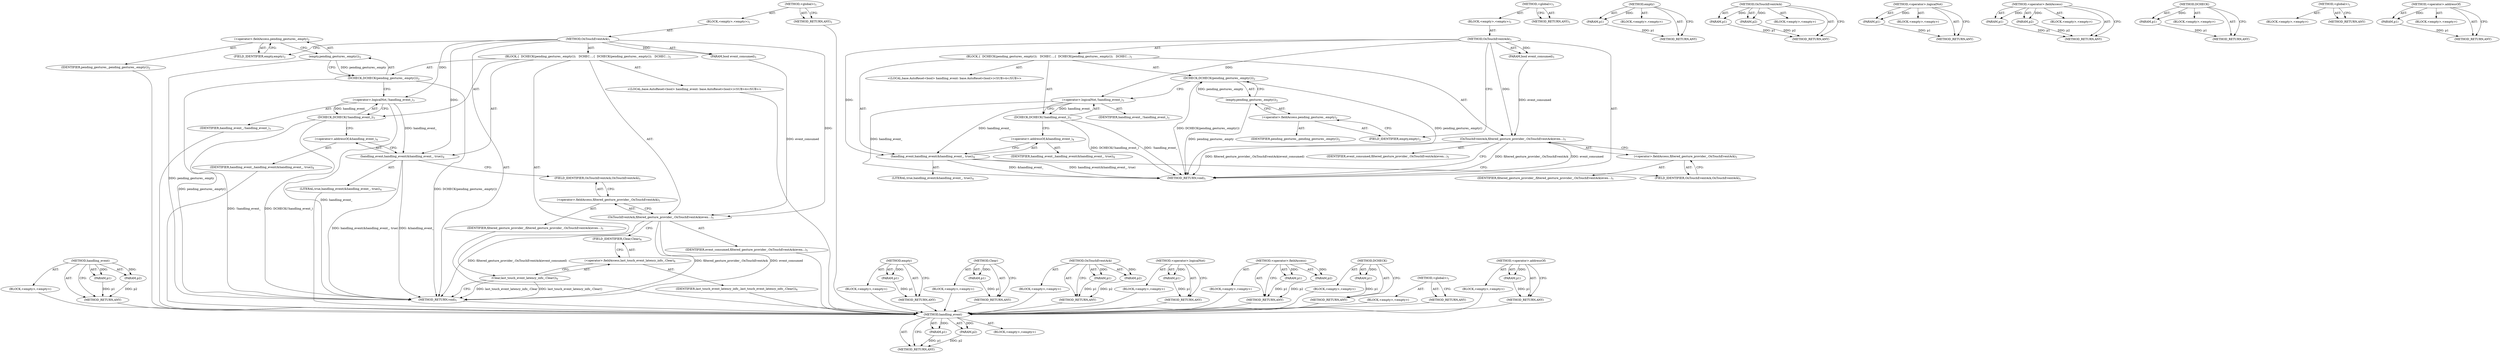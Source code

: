 digraph "&lt;operator&gt;.addressOf" {
vulnerable_65 [label=<(METHOD,handling_event)>];
vulnerable_66 [label=<(PARAM,p1)>];
vulnerable_67 [label=<(PARAM,p2)>];
vulnerable_68 [label=<(BLOCK,&lt;empty&gt;,&lt;empty&gt;)>];
vulnerable_69 [label=<(METHOD_RETURN,ANY)>];
vulnerable_6 [label=<(METHOD,&lt;global&gt;)<SUB>1</SUB>>];
vulnerable_7 [label=<(BLOCK,&lt;empty&gt;,&lt;empty&gt;)<SUB>1</SUB>>];
vulnerable_8 [label=<(METHOD,OnTouchEventAck)<SUB>1</SUB>>];
vulnerable_9 [label=<(PARAM,bool event_consumed)<SUB>1</SUB>>];
vulnerable_10 [label=<(BLOCK,{
  DCHECK(pending_gestures_.empty());
   DCHEC...,{
  DCHECK(pending_gestures_.empty());
   DCHEC...)<SUB>1</SUB>>];
vulnerable_11 [label=<(DCHECK,DCHECK(pending_gestures_.empty()))<SUB>2</SUB>>];
vulnerable_12 [label=<(empty,pending_gestures_.empty())<SUB>2</SUB>>];
vulnerable_13 [label=<(&lt;operator&gt;.fieldAccess,pending_gestures_.empty)<SUB>2</SUB>>];
vulnerable_14 [label=<(IDENTIFIER,pending_gestures_,pending_gestures_.empty())<SUB>2</SUB>>];
vulnerable_15 [label=<(FIELD_IDENTIFIER,empty,empty)<SUB>2</SUB>>];
vulnerable_16 [label=<(DCHECK,DCHECK(!handling_event_))<SUB>3</SUB>>];
vulnerable_17 [label=<(&lt;operator&gt;.logicalNot,!handling_event_)<SUB>3</SUB>>];
vulnerable_18 [label=<(IDENTIFIER,handling_event_,!handling_event_)<SUB>3</SUB>>];
vulnerable_19 [label="<(LOCAL,base.AutoReset&lt;bool&gt; handling_event: base.AutoReset&lt;bool&gt;)<SUB>4</SUB>>"];
vulnerable_20 [label=<(handling_event,handling_event(&amp;handling_event_, true))<SUB>4</SUB>>];
vulnerable_21 [label=<(&lt;operator&gt;.addressOf,&amp;handling_event_)<SUB>4</SUB>>];
vulnerable_22 [label=<(IDENTIFIER,handling_event_,handling_event(&amp;handling_event_, true))<SUB>4</SUB>>];
vulnerable_23 [label=<(LITERAL,true,handling_event(&amp;handling_event_, true))<SUB>4</SUB>>];
vulnerable_24 [label=<(OnTouchEventAck,filtered_gesture_provider_.OnTouchEventAck(even...)<SUB>5</SUB>>];
vulnerable_25 [label=<(&lt;operator&gt;.fieldAccess,filtered_gesture_provider_.OnTouchEventAck)<SUB>5</SUB>>];
vulnerable_26 [label=<(IDENTIFIER,filtered_gesture_provider_,filtered_gesture_provider_.OnTouchEventAck(even...)<SUB>5</SUB>>];
vulnerable_27 [label=<(FIELD_IDENTIFIER,OnTouchEventAck,OnTouchEventAck)<SUB>5</SUB>>];
vulnerable_28 [label=<(IDENTIFIER,event_consumed,filtered_gesture_provider_.OnTouchEventAck(even...)<SUB>5</SUB>>];
vulnerable_29 [label=<(METHOD_RETURN,void)<SUB>1</SUB>>];
vulnerable_31 [label=<(METHOD_RETURN,ANY)<SUB>1</SUB>>];
vulnerable_52 [label=<(METHOD,empty)>];
vulnerable_53 [label=<(PARAM,p1)>];
vulnerable_54 [label=<(BLOCK,&lt;empty&gt;,&lt;empty&gt;)>];
vulnerable_55 [label=<(METHOD_RETURN,ANY)>];
vulnerable_74 [label=<(METHOD,OnTouchEventAck)>];
vulnerable_75 [label=<(PARAM,p1)>];
vulnerable_76 [label=<(PARAM,p2)>];
vulnerable_77 [label=<(BLOCK,&lt;empty&gt;,&lt;empty&gt;)>];
vulnerable_78 [label=<(METHOD_RETURN,ANY)>];
vulnerable_61 [label=<(METHOD,&lt;operator&gt;.logicalNot)>];
vulnerable_62 [label=<(PARAM,p1)>];
vulnerable_63 [label=<(BLOCK,&lt;empty&gt;,&lt;empty&gt;)>];
vulnerable_64 [label=<(METHOD_RETURN,ANY)>];
vulnerable_56 [label=<(METHOD,&lt;operator&gt;.fieldAccess)>];
vulnerable_57 [label=<(PARAM,p1)>];
vulnerable_58 [label=<(PARAM,p2)>];
vulnerable_59 [label=<(BLOCK,&lt;empty&gt;,&lt;empty&gt;)>];
vulnerable_60 [label=<(METHOD_RETURN,ANY)>];
vulnerable_48 [label=<(METHOD,DCHECK)>];
vulnerable_49 [label=<(PARAM,p1)>];
vulnerable_50 [label=<(BLOCK,&lt;empty&gt;,&lt;empty&gt;)>];
vulnerable_51 [label=<(METHOD_RETURN,ANY)>];
vulnerable_42 [label=<(METHOD,&lt;global&gt;)<SUB>1</SUB>>];
vulnerable_43 [label=<(BLOCK,&lt;empty&gt;,&lt;empty&gt;)>];
vulnerable_44 [label=<(METHOD_RETURN,ANY)>];
vulnerable_70 [label=<(METHOD,&lt;operator&gt;.addressOf)>];
vulnerable_71 [label=<(PARAM,p1)>];
vulnerable_72 [label=<(BLOCK,&lt;empty&gt;,&lt;empty&gt;)>];
vulnerable_73 [label=<(METHOD_RETURN,ANY)>];
fixed_69 [label=<(METHOD,handling_event)>];
fixed_70 [label=<(PARAM,p1)>];
fixed_71 [label=<(PARAM,p2)>];
fixed_72 [label=<(BLOCK,&lt;empty&gt;,&lt;empty&gt;)>];
fixed_73 [label=<(METHOD_RETURN,ANY)>];
fixed_6 [label=<(METHOD,&lt;global&gt;)<SUB>1</SUB>>];
fixed_7 [label=<(BLOCK,&lt;empty&gt;,&lt;empty&gt;)<SUB>1</SUB>>];
fixed_8 [label=<(METHOD,OnTouchEventAck)<SUB>1</SUB>>];
fixed_9 [label=<(PARAM,bool event_consumed)<SUB>1</SUB>>];
fixed_10 [label=<(BLOCK,{
  DCHECK(pending_gestures_.empty());
   DCHEC...,{
  DCHECK(pending_gestures_.empty());
   DCHEC...)<SUB>1</SUB>>];
fixed_11 [label=<(DCHECK,DCHECK(pending_gestures_.empty()))<SUB>2</SUB>>];
fixed_12 [label=<(empty,pending_gestures_.empty())<SUB>2</SUB>>];
fixed_13 [label=<(&lt;operator&gt;.fieldAccess,pending_gestures_.empty)<SUB>2</SUB>>];
fixed_14 [label=<(IDENTIFIER,pending_gestures_,pending_gestures_.empty())<SUB>2</SUB>>];
fixed_15 [label=<(FIELD_IDENTIFIER,empty,empty)<SUB>2</SUB>>];
fixed_16 [label=<(DCHECK,DCHECK(!handling_event_))<SUB>3</SUB>>];
fixed_17 [label=<(&lt;operator&gt;.logicalNot,!handling_event_)<SUB>3</SUB>>];
fixed_18 [label=<(IDENTIFIER,handling_event_,!handling_event_)<SUB>3</SUB>>];
fixed_19 [label="<(LOCAL,base.AutoReset&lt;bool&gt; handling_event: base.AutoReset&lt;bool&gt;)<SUB>4</SUB>>"];
fixed_20 [label=<(handling_event,handling_event(&amp;handling_event_, true))<SUB>4</SUB>>];
fixed_21 [label=<(&lt;operator&gt;.addressOf,&amp;handling_event_)<SUB>4</SUB>>];
fixed_22 [label=<(IDENTIFIER,handling_event_,handling_event(&amp;handling_event_, true))<SUB>4</SUB>>];
fixed_23 [label=<(LITERAL,true,handling_event(&amp;handling_event_, true))<SUB>4</SUB>>];
fixed_24 [label=<(OnTouchEventAck,filtered_gesture_provider_.OnTouchEventAck(even...)<SUB>5</SUB>>];
fixed_25 [label=<(&lt;operator&gt;.fieldAccess,filtered_gesture_provider_.OnTouchEventAck)<SUB>5</SUB>>];
fixed_26 [label=<(IDENTIFIER,filtered_gesture_provider_,filtered_gesture_provider_.OnTouchEventAck(even...)<SUB>5</SUB>>];
fixed_27 [label=<(FIELD_IDENTIFIER,OnTouchEventAck,OnTouchEventAck)<SUB>5</SUB>>];
fixed_28 [label=<(IDENTIFIER,event_consumed,filtered_gesture_provider_.OnTouchEventAck(even...)<SUB>5</SUB>>];
fixed_29 [label=<(Clear,last_touch_event_latency_info_.Clear())<SUB>6</SUB>>];
fixed_30 [label=<(&lt;operator&gt;.fieldAccess,last_touch_event_latency_info_.Clear)<SUB>6</SUB>>];
fixed_31 [label=<(IDENTIFIER,last_touch_event_latency_info_,last_touch_event_latency_info_.Clear())<SUB>6</SUB>>];
fixed_32 [label=<(FIELD_IDENTIFIER,Clear,Clear)<SUB>6</SUB>>];
fixed_33 [label=<(METHOD_RETURN,void)<SUB>1</SUB>>];
fixed_35 [label=<(METHOD_RETURN,ANY)<SUB>1</SUB>>];
fixed_56 [label=<(METHOD,empty)>];
fixed_57 [label=<(PARAM,p1)>];
fixed_58 [label=<(BLOCK,&lt;empty&gt;,&lt;empty&gt;)>];
fixed_59 [label=<(METHOD_RETURN,ANY)>];
fixed_83 [label=<(METHOD,Clear)>];
fixed_84 [label=<(PARAM,p1)>];
fixed_85 [label=<(BLOCK,&lt;empty&gt;,&lt;empty&gt;)>];
fixed_86 [label=<(METHOD_RETURN,ANY)>];
fixed_78 [label=<(METHOD,OnTouchEventAck)>];
fixed_79 [label=<(PARAM,p1)>];
fixed_80 [label=<(PARAM,p2)>];
fixed_81 [label=<(BLOCK,&lt;empty&gt;,&lt;empty&gt;)>];
fixed_82 [label=<(METHOD_RETURN,ANY)>];
fixed_65 [label=<(METHOD,&lt;operator&gt;.logicalNot)>];
fixed_66 [label=<(PARAM,p1)>];
fixed_67 [label=<(BLOCK,&lt;empty&gt;,&lt;empty&gt;)>];
fixed_68 [label=<(METHOD_RETURN,ANY)>];
fixed_60 [label=<(METHOD,&lt;operator&gt;.fieldAccess)>];
fixed_61 [label=<(PARAM,p1)>];
fixed_62 [label=<(PARAM,p2)>];
fixed_63 [label=<(BLOCK,&lt;empty&gt;,&lt;empty&gt;)>];
fixed_64 [label=<(METHOD_RETURN,ANY)>];
fixed_52 [label=<(METHOD,DCHECK)>];
fixed_53 [label=<(PARAM,p1)>];
fixed_54 [label=<(BLOCK,&lt;empty&gt;,&lt;empty&gt;)>];
fixed_55 [label=<(METHOD_RETURN,ANY)>];
fixed_46 [label=<(METHOD,&lt;global&gt;)<SUB>1</SUB>>];
fixed_47 [label=<(BLOCK,&lt;empty&gt;,&lt;empty&gt;)>];
fixed_48 [label=<(METHOD_RETURN,ANY)>];
fixed_74 [label=<(METHOD,&lt;operator&gt;.addressOf)>];
fixed_75 [label=<(PARAM,p1)>];
fixed_76 [label=<(BLOCK,&lt;empty&gt;,&lt;empty&gt;)>];
fixed_77 [label=<(METHOD_RETURN,ANY)>];
vulnerable_65 -> vulnerable_66  [key=0, label="AST: "];
vulnerable_65 -> vulnerable_66  [key=1, label="DDG: "];
vulnerable_65 -> vulnerable_68  [key=0, label="AST: "];
vulnerable_65 -> vulnerable_67  [key=0, label="AST: "];
vulnerable_65 -> vulnerable_67  [key=1, label="DDG: "];
vulnerable_65 -> vulnerable_69  [key=0, label="AST: "];
vulnerable_65 -> vulnerable_69  [key=1, label="CFG: "];
vulnerable_66 -> vulnerable_69  [key=0, label="DDG: p1"];
vulnerable_67 -> vulnerable_69  [key=0, label="DDG: p2"];
vulnerable_6 -> vulnerable_7  [key=0, label="AST: "];
vulnerable_6 -> vulnerable_31  [key=0, label="AST: "];
vulnerable_6 -> vulnerable_31  [key=1, label="CFG: "];
vulnerable_7 -> vulnerable_8  [key=0, label="AST: "];
vulnerable_8 -> vulnerable_9  [key=0, label="AST: "];
vulnerable_8 -> vulnerable_9  [key=1, label="DDG: "];
vulnerable_8 -> vulnerable_10  [key=0, label="AST: "];
vulnerable_8 -> vulnerable_29  [key=0, label="AST: "];
vulnerable_8 -> vulnerable_15  [key=0, label="CFG: "];
vulnerable_8 -> vulnerable_20  [key=0, label="DDG: "];
vulnerable_8 -> vulnerable_24  [key=0, label="DDG: "];
vulnerable_8 -> vulnerable_17  [key=0, label="DDG: "];
vulnerable_9 -> vulnerable_24  [key=0, label="DDG: event_consumed"];
vulnerable_10 -> vulnerable_11  [key=0, label="AST: "];
vulnerable_10 -> vulnerable_16  [key=0, label="AST: "];
vulnerable_10 -> vulnerable_19  [key=0, label="AST: "];
vulnerable_10 -> vulnerable_20  [key=0, label="AST: "];
vulnerable_10 -> vulnerable_24  [key=0, label="AST: "];
vulnerable_11 -> vulnerable_12  [key=0, label="AST: "];
vulnerable_11 -> vulnerable_17  [key=0, label="CFG: "];
vulnerable_11 -> vulnerable_29  [key=0, label="DDG: pending_gestures_.empty()"];
vulnerable_11 -> vulnerable_29  [key=1, label="DDG: DCHECK(pending_gestures_.empty())"];
vulnerable_12 -> vulnerable_13  [key=0, label="AST: "];
vulnerable_12 -> vulnerable_11  [key=0, label="CFG: "];
vulnerable_12 -> vulnerable_11  [key=1, label="DDG: pending_gestures_.empty"];
vulnerable_12 -> vulnerable_29  [key=0, label="DDG: pending_gestures_.empty"];
vulnerable_13 -> vulnerable_14  [key=0, label="AST: "];
vulnerable_13 -> vulnerable_15  [key=0, label="AST: "];
vulnerable_13 -> vulnerable_12  [key=0, label="CFG: "];
vulnerable_15 -> vulnerable_13  [key=0, label="CFG: "];
vulnerable_16 -> vulnerable_17  [key=0, label="AST: "];
vulnerable_16 -> vulnerable_21  [key=0, label="CFG: "];
vulnerable_16 -> vulnerable_29  [key=0, label="DDG: !handling_event_"];
vulnerable_16 -> vulnerable_29  [key=1, label="DDG: DCHECK(!handling_event_)"];
vulnerable_17 -> vulnerable_18  [key=0, label="AST: "];
vulnerable_17 -> vulnerable_16  [key=0, label="CFG: "];
vulnerable_17 -> vulnerable_16  [key=1, label="DDG: handling_event_"];
vulnerable_17 -> vulnerable_29  [key=0, label="DDG: handling_event_"];
vulnerable_17 -> vulnerable_20  [key=0, label="DDG: handling_event_"];
vulnerable_20 -> vulnerable_21  [key=0, label="AST: "];
vulnerable_20 -> vulnerable_23  [key=0, label="AST: "];
vulnerable_20 -> vulnerable_27  [key=0, label="CFG: "];
vulnerable_20 -> vulnerable_29  [key=0, label="DDG: &amp;handling_event_"];
vulnerable_20 -> vulnerable_29  [key=1, label="DDG: handling_event(&amp;handling_event_, true)"];
vulnerable_21 -> vulnerable_22  [key=0, label="AST: "];
vulnerable_21 -> vulnerable_20  [key=0, label="CFG: "];
vulnerable_24 -> vulnerable_25  [key=0, label="AST: "];
vulnerable_24 -> vulnerable_28  [key=0, label="AST: "];
vulnerable_24 -> vulnerable_29  [key=0, label="CFG: "];
vulnerable_24 -> vulnerable_29  [key=1, label="DDG: filtered_gesture_provider_.OnTouchEventAck"];
vulnerable_24 -> vulnerable_29  [key=2, label="DDG: event_consumed"];
vulnerable_24 -> vulnerable_29  [key=3, label="DDG: filtered_gesture_provider_.OnTouchEventAck(event_consumed)"];
vulnerable_25 -> vulnerable_26  [key=0, label="AST: "];
vulnerable_25 -> vulnerable_27  [key=0, label="AST: "];
vulnerable_25 -> vulnerable_24  [key=0, label="CFG: "];
vulnerable_27 -> vulnerable_25  [key=0, label="CFG: "];
vulnerable_52 -> vulnerable_53  [key=0, label="AST: "];
vulnerable_52 -> vulnerable_53  [key=1, label="DDG: "];
vulnerable_52 -> vulnerable_54  [key=0, label="AST: "];
vulnerable_52 -> vulnerable_55  [key=0, label="AST: "];
vulnerable_52 -> vulnerable_55  [key=1, label="CFG: "];
vulnerable_53 -> vulnerable_55  [key=0, label="DDG: p1"];
vulnerable_74 -> vulnerable_75  [key=0, label="AST: "];
vulnerable_74 -> vulnerable_75  [key=1, label="DDG: "];
vulnerable_74 -> vulnerable_77  [key=0, label="AST: "];
vulnerable_74 -> vulnerable_76  [key=0, label="AST: "];
vulnerable_74 -> vulnerable_76  [key=1, label="DDG: "];
vulnerable_74 -> vulnerable_78  [key=0, label="AST: "];
vulnerable_74 -> vulnerable_78  [key=1, label="CFG: "];
vulnerable_75 -> vulnerable_78  [key=0, label="DDG: p1"];
vulnerable_76 -> vulnerable_78  [key=0, label="DDG: p2"];
vulnerable_61 -> vulnerable_62  [key=0, label="AST: "];
vulnerable_61 -> vulnerable_62  [key=1, label="DDG: "];
vulnerable_61 -> vulnerable_63  [key=0, label="AST: "];
vulnerable_61 -> vulnerable_64  [key=0, label="AST: "];
vulnerable_61 -> vulnerable_64  [key=1, label="CFG: "];
vulnerable_62 -> vulnerable_64  [key=0, label="DDG: p1"];
vulnerable_56 -> vulnerable_57  [key=0, label="AST: "];
vulnerable_56 -> vulnerable_57  [key=1, label="DDG: "];
vulnerable_56 -> vulnerable_59  [key=0, label="AST: "];
vulnerable_56 -> vulnerable_58  [key=0, label="AST: "];
vulnerable_56 -> vulnerable_58  [key=1, label="DDG: "];
vulnerable_56 -> vulnerable_60  [key=0, label="AST: "];
vulnerable_56 -> vulnerable_60  [key=1, label="CFG: "];
vulnerable_57 -> vulnerable_60  [key=0, label="DDG: p1"];
vulnerable_58 -> vulnerable_60  [key=0, label="DDG: p2"];
vulnerable_48 -> vulnerable_49  [key=0, label="AST: "];
vulnerable_48 -> vulnerable_49  [key=1, label="DDG: "];
vulnerable_48 -> vulnerable_50  [key=0, label="AST: "];
vulnerable_48 -> vulnerable_51  [key=0, label="AST: "];
vulnerable_48 -> vulnerable_51  [key=1, label="CFG: "];
vulnerable_49 -> vulnerable_51  [key=0, label="DDG: p1"];
vulnerable_42 -> vulnerable_43  [key=0, label="AST: "];
vulnerable_42 -> vulnerable_44  [key=0, label="AST: "];
vulnerable_42 -> vulnerable_44  [key=1, label="CFG: "];
vulnerable_70 -> vulnerable_71  [key=0, label="AST: "];
vulnerable_70 -> vulnerable_71  [key=1, label="DDG: "];
vulnerable_70 -> vulnerable_72  [key=0, label="AST: "];
vulnerable_70 -> vulnerable_73  [key=0, label="AST: "];
vulnerable_70 -> vulnerable_73  [key=1, label="CFG: "];
vulnerable_71 -> vulnerable_73  [key=0, label="DDG: p1"];
fixed_69 -> fixed_70  [key=0, label="AST: "];
fixed_69 -> fixed_70  [key=1, label="DDG: "];
fixed_69 -> fixed_72  [key=0, label="AST: "];
fixed_69 -> fixed_71  [key=0, label="AST: "];
fixed_69 -> fixed_71  [key=1, label="DDG: "];
fixed_69 -> fixed_73  [key=0, label="AST: "];
fixed_69 -> fixed_73  [key=1, label="CFG: "];
fixed_70 -> fixed_73  [key=0, label="DDG: p1"];
fixed_71 -> fixed_73  [key=0, label="DDG: p2"];
fixed_72 -> vulnerable_65  [key=0];
fixed_73 -> vulnerable_65  [key=0];
fixed_6 -> fixed_7  [key=0, label="AST: "];
fixed_6 -> fixed_35  [key=0, label="AST: "];
fixed_6 -> fixed_35  [key=1, label="CFG: "];
fixed_7 -> fixed_8  [key=0, label="AST: "];
fixed_8 -> fixed_9  [key=0, label="AST: "];
fixed_8 -> fixed_9  [key=1, label="DDG: "];
fixed_8 -> fixed_10  [key=0, label="AST: "];
fixed_8 -> fixed_33  [key=0, label="AST: "];
fixed_8 -> fixed_15  [key=0, label="CFG: "];
fixed_8 -> fixed_20  [key=0, label="DDG: "];
fixed_8 -> fixed_24  [key=0, label="DDG: "];
fixed_8 -> fixed_17  [key=0, label="DDG: "];
fixed_9 -> fixed_24  [key=0, label="DDG: event_consumed"];
fixed_10 -> fixed_11  [key=0, label="AST: "];
fixed_10 -> fixed_16  [key=0, label="AST: "];
fixed_10 -> fixed_19  [key=0, label="AST: "];
fixed_10 -> fixed_20  [key=0, label="AST: "];
fixed_10 -> fixed_24  [key=0, label="AST: "];
fixed_10 -> fixed_29  [key=0, label="AST: "];
fixed_11 -> fixed_12  [key=0, label="AST: "];
fixed_11 -> fixed_17  [key=0, label="CFG: "];
fixed_11 -> fixed_33  [key=0, label="DDG: pending_gestures_.empty()"];
fixed_11 -> fixed_33  [key=1, label="DDG: DCHECK(pending_gestures_.empty())"];
fixed_12 -> fixed_13  [key=0, label="AST: "];
fixed_12 -> fixed_11  [key=0, label="CFG: "];
fixed_12 -> fixed_11  [key=1, label="DDG: pending_gestures_.empty"];
fixed_12 -> fixed_33  [key=0, label="DDG: pending_gestures_.empty"];
fixed_13 -> fixed_14  [key=0, label="AST: "];
fixed_13 -> fixed_15  [key=0, label="AST: "];
fixed_13 -> fixed_12  [key=0, label="CFG: "];
fixed_14 -> vulnerable_65  [key=0];
fixed_15 -> fixed_13  [key=0, label="CFG: "];
fixed_16 -> fixed_17  [key=0, label="AST: "];
fixed_16 -> fixed_21  [key=0, label="CFG: "];
fixed_16 -> fixed_33  [key=0, label="DDG: !handling_event_"];
fixed_16 -> fixed_33  [key=1, label="DDG: DCHECK(!handling_event_)"];
fixed_17 -> fixed_18  [key=0, label="AST: "];
fixed_17 -> fixed_16  [key=0, label="CFG: "];
fixed_17 -> fixed_16  [key=1, label="DDG: handling_event_"];
fixed_17 -> fixed_33  [key=0, label="DDG: handling_event_"];
fixed_17 -> fixed_20  [key=0, label="DDG: handling_event_"];
fixed_18 -> vulnerable_65  [key=0];
fixed_19 -> vulnerable_65  [key=0];
fixed_20 -> fixed_21  [key=0, label="AST: "];
fixed_20 -> fixed_23  [key=0, label="AST: "];
fixed_20 -> fixed_27  [key=0, label="CFG: "];
fixed_20 -> fixed_33  [key=0, label="DDG: &amp;handling_event_"];
fixed_20 -> fixed_33  [key=1, label="DDG: handling_event(&amp;handling_event_, true)"];
fixed_21 -> fixed_22  [key=0, label="AST: "];
fixed_21 -> fixed_20  [key=0, label="CFG: "];
fixed_22 -> vulnerable_65  [key=0];
fixed_23 -> vulnerable_65  [key=0];
fixed_24 -> fixed_25  [key=0, label="AST: "];
fixed_24 -> fixed_28  [key=0, label="AST: "];
fixed_24 -> fixed_32  [key=0, label="CFG: "];
fixed_24 -> fixed_33  [key=0, label="DDG: filtered_gesture_provider_.OnTouchEventAck"];
fixed_24 -> fixed_33  [key=1, label="DDG: event_consumed"];
fixed_24 -> fixed_33  [key=2, label="DDG: filtered_gesture_provider_.OnTouchEventAck(event_consumed)"];
fixed_25 -> fixed_26  [key=0, label="AST: "];
fixed_25 -> fixed_27  [key=0, label="AST: "];
fixed_25 -> fixed_24  [key=0, label="CFG: "];
fixed_26 -> vulnerable_65  [key=0];
fixed_27 -> fixed_25  [key=0, label="CFG: "];
fixed_28 -> vulnerable_65  [key=0];
fixed_29 -> fixed_30  [key=0, label="AST: "];
fixed_29 -> fixed_33  [key=0, label="CFG: "];
fixed_29 -> fixed_33  [key=1, label="DDG: last_touch_event_latency_info_.Clear"];
fixed_29 -> fixed_33  [key=2, label="DDG: last_touch_event_latency_info_.Clear()"];
fixed_30 -> fixed_31  [key=0, label="AST: "];
fixed_30 -> fixed_32  [key=0, label="AST: "];
fixed_30 -> fixed_29  [key=0, label="CFG: "];
fixed_31 -> vulnerable_65  [key=0];
fixed_32 -> fixed_30  [key=0, label="CFG: "];
fixed_33 -> vulnerable_65  [key=0];
fixed_35 -> vulnerable_65  [key=0];
fixed_56 -> fixed_57  [key=0, label="AST: "];
fixed_56 -> fixed_57  [key=1, label="DDG: "];
fixed_56 -> fixed_58  [key=0, label="AST: "];
fixed_56 -> fixed_59  [key=0, label="AST: "];
fixed_56 -> fixed_59  [key=1, label="CFG: "];
fixed_57 -> fixed_59  [key=0, label="DDG: p1"];
fixed_58 -> vulnerable_65  [key=0];
fixed_59 -> vulnerable_65  [key=0];
fixed_83 -> fixed_84  [key=0, label="AST: "];
fixed_83 -> fixed_84  [key=1, label="DDG: "];
fixed_83 -> fixed_85  [key=0, label="AST: "];
fixed_83 -> fixed_86  [key=0, label="AST: "];
fixed_83 -> fixed_86  [key=1, label="CFG: "];
fixed_84 -> fixed_86  [key=0, label="DDG: p1"];
fixed_85 -> vulnerable_65  [key=0];
fixed_86 -> vulnerable_65  [key=0];
fixed_78 -> fixed_79  [key=0, label="AST: "];
fixed_78 -> fixed_79  [key=1, label="DDG: "];
fixed_78 -> fixed_81  [key=0, label="AST: "];
fixed_78 -> fixed_80  [key=0, label="AST: "];
fixed_78 -> fixed_80  [key=1, label="DDG: "];
fixed_78 -> fixed_82  [key=0, label="AST: "];
fixed_78 -> fixed_82  [key=1, label="CFG: "];
fixed_79 -> fixed_82  [key=0, label="DDG: p1"];
fixed_80 -> fixed_82  [key=0, label="DDG: p2"];
fixed_81 -> vulnerable_65  [key=0];
fixed_82 -> vulnerable_65  [key=0];
fixed_65 -> fixed_66  [key=0, label="AST: "];
fixed_65 -> fixed_66  [key=1, label="DDG: "];
fixed_65 -> fixed_67  [key=0, label="AST: "];
fixed_65 -> fixed_68  [key=0, label="AST: "];
fixed_65 -> fixed_68  [key=1, label="CFG: "];
fixed_66 -> fixed_68  [key=0, label="DDG: p1"];
fixed_67 -> vulnerable_65  [key=0];
fixed_68 -> vulnerable_65  [key=0];
fixed_60 -> fixed_61  [key=0, label="AST: "];
fixed_60 -> fixed_61  [key=1, label="DDG: "];
fixed_60 -> fixed_63  [key=0, label="AST: "];
fixed_60 -> fixed_62  [key=0, label="AST: "];
fixed_60 -> fixed_62  [key=1, label="DDG: "];
fixed_60 -> fixed_64  [key=0, label="AST: "];
fixed_60 -> fixed_64  [key=1, label="CFG: "];
fixed_61 -> fixed_64  [key=0, label="DDG: p1"];
fixed_62 -> fixed_64  [key=0, label="DDG: p2"];
fixed_63 -> vulnerable_65  [key=0];
fixed_64 -> vulnerable_65  [key=0];
fixed_52 -> fixed_53  [key=0, label="AST: "];
fixed_52 -> fixed_53  [key=1, label="DDG: "];
fixed_52 -> fixed_54  [key=0, label="AST: "];
fixed_52 -> fixed_55  [key=0, label="AST: "];
fixed_52 -> fixed_55  [key=1, label="CFG: "];
fixed_53 -> fixed_55  [key=0, label="DDG: p1"];
fixed_54 -> vulnerable_65  [key=0];
fixed_55 -> vulnerable_65  [key=0];
fixed_46 -> fixed_47  [key=0, label="AST: "];
fixed_46 -> fixed_48  [key=0, label="AST: "];
fixed_46 -> fixed_48  [key=1, label="CFG: "];
fixed_47 -> vulnerable_65  [key=0];
fixed_48 -> vulnerable_65  [key=0];
fixed_74 -> fixed_75  [key=0, label="AST: "];
fixed_74 -> fixed_75  [key=1, label="DDG: "];
fixed_74 -> fixed_76  [key=0, label="AST: "];
fixed_74 -> fixed_77  [key=0, label="AST: "];
fixed_74 -> fixed_77  [key=1, label="CFG: "];
fixed_75 -> fixed_77  [key=0, label="DDG: p1"];
fixed_76 -> vulnerable_65  [key=0];
fixed_77 -> vulnerable_65  [key=0];
}
